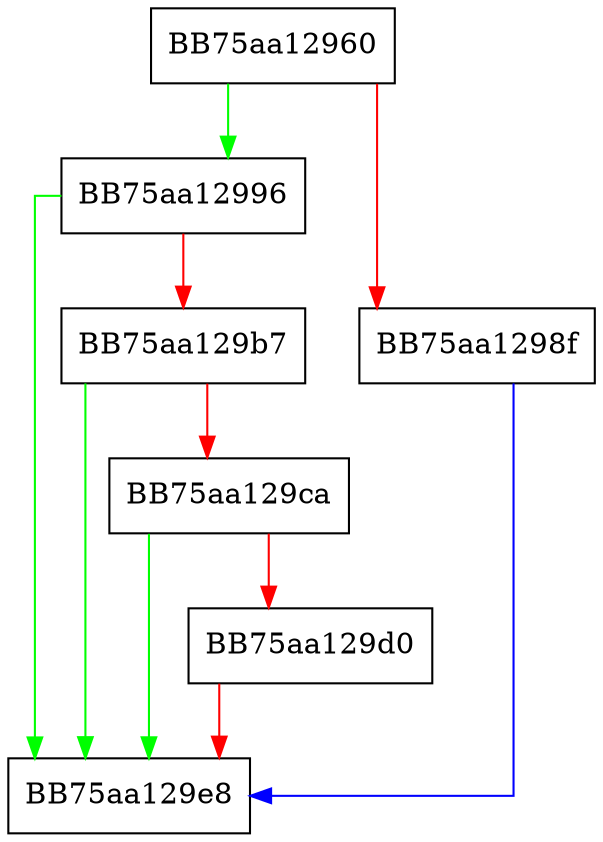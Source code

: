 digraph RpfAPI_pe_set_image_filename {
  node [shape="box"];
  graph [splines=ortho];
  BB75aa12960 -> BB75aa12996 [color="green"];
  BB75aa12960 -> BB75aa1298f [color="red"];
  BB75aa1298f -> BB75aa129e8 [color="blue"];
  BB75aa12996 -> BB75aa129e8 [color="green"];
  BB75aa12996 -> BB75aa129b7 [color="red"];
  BB75aa129b7 -> BB75aa129e8 [color="green"];
  BB75aa129b7 -> BB75aa129ca [color="red"];
  BB75aa129ca -> BB75aa129e8 [color="green"];
  BB75aa129ca -> BB75aa129d0 [color="red"];
  BB75aa129d0 -> BB75aa129e8 [color="red"];
}